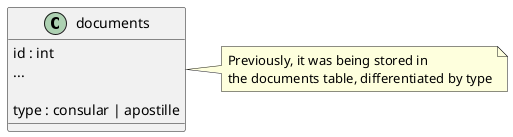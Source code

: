 @startuml

@startuml
class documents {
    id : int
    ...

    type : consular | apostille
}
note right
Previously, it was being stored in
the documents table, differentiated by type
end note
@enduml

@enduml